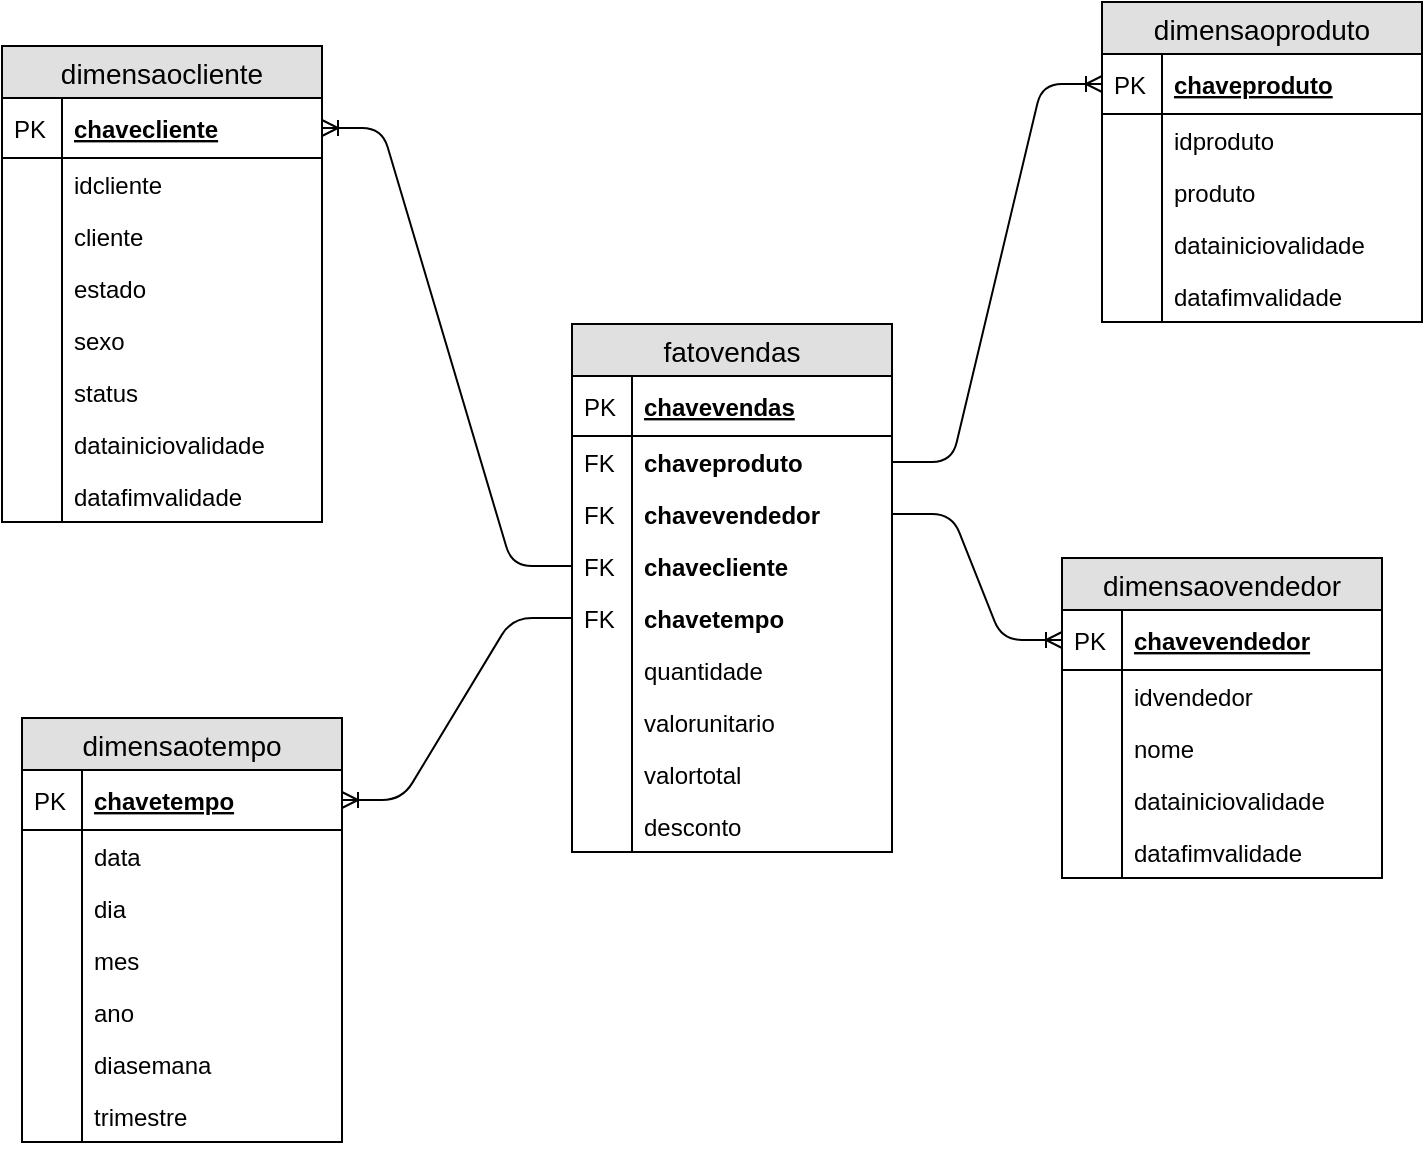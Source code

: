 <mxfile version="10.7.6" type="device"><diagram id="YzLVekOu1oO4a2xoccXa" name="Page-1"><mxGraphModel dx="1394" dy="725" grid="1" gridSize="10" guides="1" tooltips="1" connect="1" arrows="1" fold="1" page="1" pageScale="1" pageWidth="827" pageHeight="1169" math="0" shadow="0"><root><mxCell id="0"/><mxCell id="1" parent="0"/><mxCell id="TrRHW-bTvF0tw7fB3BeK-1" value="dimensaocliente" style="swimlane;fontStyle=0;childLayout=stackLayout;horizontal=1;startSize=26;fillColor=#e0e0e0;horizontalStack=0;resizeParent=1;resizeParentMax=0;resizeLast=0;collapsible=1;marginBottom=0;swimlaneFillColor=#ffffff;align=center;fontSize=14;" vertex="1" parent="1"><mxGeometry x="50" y="112" width="160" height="238" as="geometry"/></mxCell><mxCell id="TrRHW-bTvF0tw7fB3BeK-2" value="chavecliente" style="shape=partialRectangle;top=0;left=0;right=0;bottom=1;align=left;verticalAlign=middle;fillColor=none;spacingLeft=34;spacingRight=4;overflow=hidden;rotatable=0;points=[[0,0.5],[1,0.5]];portConstraint=eastwest;dropTarget=0;fontStyle=5;fontSize=12;" vertex="1" parent="TrRHW-bTvF0tw7fB3BeK-1"><mxGeometry y="26" width="160" height="30" as="geometry"/></mxCell><mxCell id="TrRHW-bTvF0tw7fB3BeK-3" value="PK" style="shape=partialRectangle;top=0;left=0;bottom=0;fillColor=none;align=left;verticalAlign=middle;spacingLeft=4;spacingRight=4;overflow=hidden;rotatable=0;points=[];portConstraint=eastwest;part=1;fontSize=12;" vertex="1" connectable="0" parent="TrRHW-bTvF0tw7fB3BeK-2"><mxGeometry width="30" height="30" as="geometry"/></mxCell><mxCell id="TrRHW-bTvF0tw7fB3BeK-4" value="idcliente" style="shape=partialRectangle;top=0;left=0;right=0;bottom=0;align=left;verticalAlign=top;fillColor=none;spacingLeft=34;spacingRight=4;overflow=hidden;rotatable=0;points=[[0,0.5],[1,0.5]];portConstraint=eastwest;dropTarget=0;fontSize=12;" vertex="1" parent="TrRHW-bTvF0tw7fB3BeK-1"><mxGeometry y="56" width="160" height="26" as="geometry"/></mxCell><mxCell id="TrRHW-bTvF0tw7fB3BeK-5" value="" style="shape=partialRectangle;top=0;left=0;bottom=0;fillColor=none;align=left;verticalAlign=top;spacingLeft=4;spacingRight=4;overflow=hidden;rotatable=0;points=[];portConstraint=eastwest;part=1;fontSize=12;" vertex="1" connectable="0" parent="TrRHW-bTvF0tw7fB3BeK-4"><mxGeometry width="30" height="26" as="geometry"/></mxCell><mxCell id="TrRHW-bTvF0tw7fB3BeK-6" value="cliente" style="shape=partialRectangle;top=0;left=0;right=0;bottom=0;align=left;verticalAlign=top;fillColor=none;spacingLeft=34;spacingRight=4;overflow=hidden;rotatable=0;points=[[0,0.5],[1,0.5]];portConstraint=eastwest;dropTarget=0;fontSize=12;" vertex="1" parent="TrRHW-bTvF0tw7fB3BeK-1"><mxGeometry y="82" width="160" height="26" as="geometry"/></mxCell><mxCell id="TrRHW-bTvF0tw7fB3BeK-7" value="" style="shape=partialRectangle;top=0;left=0;bottom=0;fillColor=none;align=left;verticalAlign=top;spacingLeft=4;spacingRight=4;overflow=hidden;rotatable=0;points=[];portConstraint=eastwest;part=1;fontSize=12;" vertex="1" connectable="0" parent="TrRHW-bTvF0tw7fB3BeK-6"><mxGeometry width="30" height="26" as="geometry"/></mxCell><mxCell id="TrRHW-bTvF0tw7fB3BeK-8" value="estado" style="shape=partialRectangle;top=0;left=0;right=0;bottom=0;align=left;verticalAlign=top;fillColor=none;spacingLeft=34;spacingRight=4;overflow=hidden;rotatable=0;points=[[0,0.5],[1,0.5]];portConstraint=eastwest;dropTarget=0;fontSize=12;" vertex="1" parent="TrRHW-bTvF0tw7fB3BeK-1"><mxGeometry y="108" width="160" height="26" as="geometry"/></mxCell><mxCell id="TrRHW-bTvF0tw7fB3BeK-9" value="" style="shape=partialRectangle;top=0;left=0;bottom=0;fillColor=none;align=left;verticalAlign=top;spacingLeft=4;spacingRight=4;overflow=hidden;rotatable=0;points=[];portConstraint=eastwest;part=1;fontSize=12;" vertex="1" connectable="0" parent="TrRHW-bTvF0tw7fB3BeK-8"><mxGeometry width="30" height="26" as="geometry"/></mxCell><mxCell id="TrRHW-bTvF0tw7fB3BeK-12" value="sexo" style="shape=partialRectangle;top=0;left=0;right=0;bottom=0;align=left;verticalAlign=top;fillColor=none;spacingLeft=34;spacingRight=4;overflow=hidden;rotatable=0;points=[[0,0.5],[1,0.5]];portConstraint=eastwest;dropTarget=0;fontSize=12;" vertex="1" parent="TrRHW-bTvF0tw7fB3BeK-1"><mxGeometry y="134" width="160" height="26" as="geometry"/></mxCell><mxCell id="TrRHW-bTvF0tw7fB3BeK-13" value="" style="shape=partialRectangle;top=0;left=0;bottom=0;fillColor=none;align=left;verticalAlign=top;spacingLeft=4;spacingRight=4;overflow=hidden;rotatable=0;points=[];portConstraint=eastwest;part=1;fontSize=12;" vertex="1" connectable="0" parent="TrRHW-bTvF0tw7fB3BeK-12"><mxGeometry width="30" height="26" as="geometry"/></mxCell><mxCell id="TrRHW-bTvF0tw7fB3BeK-14" value="status" style="shape=partialRectangle;top=0;left=0;right=0;bottom=0;align=left;verticalAlign=top;fillColor=none;spacingLeft=34;spacingRight=4;overflow=hidden;rotatable=0;points=[[0,0.5],[1,0.5]];portConstraint=eastwest;dropTarget=0;fontSize=12;" vertex="1" parent="TrRHW-bTvF0tw7fB3BeK-1"><mxGeometry y="160" width="160" height="26" as="geometry"/></mxCell><mxCell id="TrRHW-bTvF0tw7fB3BeK-15" value="" style="shape=partialRectangle;top=0;left=0;bottom=0;fillColor=none;align=left;verticalAlign=top;spacingLeft=4;spacingRight=4;overflow=hidden;rotatable=0;points=[];portConstraint=eastwest;part=1;fontSize=12;" vertex="1" connectable="0" parent="TrRHW-bTvF0tw7fB3BeK-14"><mxGeometry width="30" height="26" as="geometry"/></mxCell><mxCell id="TrRHW-bTvF0tw7fB3BeK-16" value="datainiciovalidade" style="shape=partialRectangle;top=0;left=0;right=0;bottom=0;align=left;verticalAlign=top;fillColor=none;spacingLeft=34;spacingRight=4;overflow=hidden;rotatable=0;points=[[0,0.5],[1,0.5]];portConstraint=eastwest;dropTarget=0;fontSize=12;" vertex="1" parent="TrRHW-bTvF0tw7fB3BeK-1"><mxGeometry y="186" width="160" height="26" as="geometry"/></mxCell><mxCell id="TrRHW-bTvF0tw7fB3BeK-17" value="" style="shape=partialRectangle;top=0;left=0;bottom=0;fillColor=none;align=left;verticalAlign=top;spacingLeft=4;spacingRight=4;overflow=hidden;rotatable=0;points=[];portConstraint=eastwest;part=1;fontSize=12;" vertex="1" connectable="0" parent="TrRHW-bTvF0tw7fB3BeK-16"><mxGeometry width="30" height="26" as="geometry"/></mxCell><mxCell id="TrRHW-bTvF0tw7fB3BeK-18" value="datafimvalidade" style="shape=partialRectangle;top=0;left=0;right=0;bottom=0;align=left;verticalAlign=top;fillColor=none;spacingLeft=34;spacingRight=4;overflow=hidden;rotatable=0;points=[[0,0.5],[1,0.5]];portConstraint=eastwest;dropTarget=0;fontSize=12;" vertex="1" parent="TrRHW-bTvF0tw7fB3BeK-1"><mxGeometry y="212" width="160" height="26" as="geometry"/></mxCell><mxCell id="TrRHW-bTvF0tw7fB3BeK-19" value="" style="shape=partialRectangle;top=0;left=0;bottom=0;fillColor=none;align=left;verticalAlign=top;spacingLeft=4;spacingRight=4;overflow=hidden;rotatable=0;points=[];portConstraint=eastwest;part=1;fontSize=12;" vertex="1" connectable="0" parent="TrRHW-bTvF0tw7fB3BeK-18"><mxGeometry width="30" height="26" as="geometry"/></mxCell><mxCell id="TrRHW-bTvF0tw7fB3BeK-22" value="dimensaoproduto" style="swimlane;fontStyle=0;childLayout=stackLayout;horizontal=1;startSize=26;fillColor=#e0e0e0;horizontalStack=0;resizeParent=1;resizeParentMax=0;resizeLast=0;collapsible=1;marginBottom=0;swimlaneFillColor=#ffffff;align=center;fontSize=14;" vertex="1" parent="1"><mxGeometry x="600" y="90" width="160" height="160" as="geometry"/></mxCell><mxCell id="TrRHW-bTvF0tw7fB3BeK-23" value="chaveproduto" style="shape=partialRectangle;top=0;left=0;right=0;bottom=1;align=left;verticalAlign=middle;fillColor=none;spacingLeft=34;spacingRight=4;overflow=hidden;rotatable=0;points=[[0,0.5],[1,0.5]];portConstraint=eastwest;dropTarget=0;fontStyle=5;fontSize=12;" vertex="1" parent="TrRHW-bTvF0tw7fB3BeK-22"><mxGeometry y="26" width="160" height="30" as="geometry"/></mxCell><mxCell id="TrRHW-bTvF0tw7fB3BeK-24" value="PK" style="shape=partialRectangle;top=0;left=0;bottom=0;fillColor=none;align=left;verticalAlign=middle;spacingLeft=4;spacingRight=4;overflow=hidden;rotatable=0;points=[];portConstraint=eastwest;part=1;fontSize=12;" vertex="1" connectable="0" parent="TrRHW-bTvF0tw7fB3BeK-23"><mxGeometry width="30" height="30" as="geometry"/></mxCell><mxCell id="TrRHW-bTvF0tw7fB3BeK-25" value="idproduto" style="shape=partialRectangle;top=0;left=0;right=0;bottom=0;align=left;verticalAlign=top;fillColor=none;spacingLeft=34;spacingRight=4;overflow=hidden;rotatable=0;points=[[0,0.5],[1,0.5]];portConstraint=eastwest;dropTarget=0;fontSize=12;" vertex="1" parent="TrRHW-bTvF0tw7fB3BeK-22"><mxGeometry y="56" width="160" height="26" as="geometry"/></mxCell><mxCell id="TrRHW-bTvF0tw7fB3BeK-26" value="" style="shape=partialRectangle;top=0;left=0;bottom=0;fillColor=none;align=left;verticalAlign=top;spacingLeft=4;spacingRight=4;overflow=hidden;rotatable=0;points=[];portConstraint=eastwest;part=1;fontSize=12;" vertex="1" connectable="0" parent="TrRHW-bTvF0tw7fB3BeK-25"><mxGeometry width="30" height="26" as="geometry"/></mxCell><mxCell id="TrRHW-bTvF0tw7fB3BeK-27" value="produto" style="shape=partialRectangle;top=0;left=0;right=0;bottom=0;align=left;verticalAlign=top;fillColor=none;spacingLeft=34;spacingRight=4;overflow=hidden;rotatable=0;points=[[0,0.5],[1,0.5]];portConstraint=eastwest;dropTarget=0;fontSize=12;" vertex="1" parent="TrRHW-bTvF0tw7fB3BeK-22"><mxGeometry y="82" width="160" height="26" as="geometry"/></mxCell><mxCell id="TrRHW-bTvF0tw7fB3BeK-28" value="" style="shape=partialRectangle;top=0;left=0;bottom=0;fillColor=none;align=left;verticalAlign=top;spacingLeft=4;spacingRight=4;overflow=hidden;rotatable=0;points=[];portConstraint=eastwest;part=1;fontSize=12;" vertex="1" connectable="0" parent="TrRHW-bTvF0tw7fB3BeK-27"><mxGeometry width="30" height="26" as="geometry"/></mxCell><mxCell id="TrRHW-bTvF0tw7fB3BeK-29" value="datainiciovalidade" style="shape=partialRectangle;top=0;left=0;right=0;bottom=0;align=left;verticalAlign=top;fillColor=none;spacingLeft=34;spacingRight=4;overflow=hidden;rotatable=0;points=[[0,0.5],[1,0.5]];portConstraint=eastwest;dropTarget=0;fontSize=12;" vertex="1" parent="TrRHW-bTvF0tw7fB3BeK-22"><mxGeometry y="108" width="160" height="26" as="geometry"/></mxCell><mxCell id="TrRHW-bTvF0tw7fB3BeK-30" value="" style="shape=partialRectangle;top=0;left=0;bottom=0;fillColor=none;align=left;verticalAlign=top;spacingLeft=4;spacingRight=4;overflow=hidden;rotatable=0;points=[];portConstraint=eastwest;part=1;fontSize=12;" vertex="1" connectable="0" parent="TrRHW-bTvF0tw7fB3BeK-29"><mxGeometry width="30" height="26" as="geometry"/></mxCell><mxCell id="TrRHW-bTvF0tw7fB3BeK-33" value="datafimvalidade" style="shape=partialRectangle;top=0;left=0;right=0;bottom=0;align=left;verticalAlign=top;fillColor=none;spacingLeft=34;spacingRight=4;overflow=hidden;rotatable=0;points=[[0,0.5],[1,0.5]];portConstraint=eastwest;dropTarget=0;fontSize=12;" vertex="1" parent="TrRHW-bTvF0tw7fB3BeK-22"><mxGeometry y="134" width="160" height="26" as="geometry"/></mxCell><mxCell id="TrRHW-bTvF0tw7fB3BeK-34" value="" style="shape=partialRectangle;top=0;left=0;bottom=0;fillColor=none;align=left;verticalAlign=top;spacingLeft=4;spacingRight=4;overflow=hidden;rotatable=0;points=[];portConstraint=eastwest;part=1;fontSize=12;" vertex="1" connectable="0" parent="TrRHW-bTvF0tw7fB3BeK-33"><mxGeometry width="30" height="26" as="geometry"/></mxCell><mxCell id="TrRHW-bTvF0tw7fB3BeK-35" value="dimensaotempo" style="swimlane;fontStyle=0;childLayout=stackLayout;horizontal=1;startSize=26;fillColor=#e0e0e0;horizontalStack=0;resizeParent=1;resizeParentMax=0;resizeLast=0;collapsible=1;marginBottom=0;swimlaneFillColor=#ffffff;align=center;fontSize=14;" vertex="1" parent="1"><mxGeometry x="60" y="448" width="160" height="212" as="geometry"/></mxCell><mxCell id="TrRHW-bTvF0tw7fB3BeK-36" value="chavetempo" style="shape=partialRectangle;top=0;left=0;right=0;bottom=1;align=left;verticalAlign=middle;fillColor=none;spacingLeft=34;spacingRight=4;overflow=hidden;rotatable=0;points=[[0,0.5],[1,0.5]];portConstraint=eastwest;dropTarget=0;fontStyle=5;fontSize=12;" vertex="1" parent="TrRHW-bTvF0tw7fB3BeK-35"><mxGeometry y="26" width="160" height="30" as="geometry"/></mxCell><mxCell id="TrRHW-bTvF0tw7fB3BeK-37" value="PK" style="shape=partialRectangle;top=0;left=0;bottom=0;fillColor=none;align=left;verticalAlign=middle;spacingLeft=4;spacingRight=4;overflow=hidden;rotatable=0;points=[];portConstraint=eastwest;part=1;fontSize=12;" vertex="1" connectable="0" parent="TrRHW-bTvF0tw7fB3BeK-36"><mxGeometry width="30" height="30" as="geometry"/></mxCell><mxCell id="TrRHW-bTvF0tw7fB3BeK-38" value="data" style="shape=partialRectangle;top=0;left=0;right=0;bottom=0;align=left;verticalAlign=top;fillColor=none;spacingLeft=34;spacingRight=4;overflow=hidden;rotatable=0;points=[[0,0.5],[1,0.5]];portConstraint=eastwest;dropTarget=0;fontSize=12;" vertex="1" parent="TrRHW-bTvF0tw7fB3BeK-35"><mxGeometry y="56" width="160" height="26" as="geometry"/></mxCell><mxCell id="TrRHW-bTvF0tw7fB3BeK-39" value="" style="shape=partialRectangle;top=0;left=0;bottom=0;fillColor=none;align=left;verticalAlign=top;spacingLeft=4;spacingRight=4;overflow=hidden;rotatable=0;points=[];portConstraint=eastwest;part=1;fontSize=12;" vertex="1" connectable="0" parent="TrRHW-bTvF0tw7fB3BeK-38"><mxGeometry width="30" height="26" as="geometry"/></mxCell><mxCell id="TrRHW-bTvF0tw7fB3BeK-40" value="dia" style="shape=partialRectangle;top=0;left=0;right=0;bottom=0;align=left;verticalAlign=top;fillColor=none;spacingLeft=34;spacingRight=4;overflow=hidden;rotatable=0;points=[[0,0.5],[1,0.5]];portConstraint=eastwest;dropTarget=0;fontSize=12;" vertex="1" parent="TrRHW-bTvF0tw7fB3BeK-35"><mxGeometry y="82" width="160" height="26" as="geometry"/></mxCell><mxCell id="TrRHW-bTvF0tw7fB3BeK-41" value="" style="shape=partialRectangle;top=0;left=0;bottom=0;fillColor=none;align=left;verticalAlign=top;spacingLeft=4;spacingRight=4;overflow=hidden;rotatable=0;points=[];portConstraint=eastwest;part=1;fontSize=12;" vertex="1" connectable="0" parent="TrRHW-bTvF0tw7fB3BeK-40"><mxGeometry width="30" height="26" as="geometry"/></mxCell><mxCell id="TrRHW-bTvF0tw7fB3BeK-42" value="mes" style="shape=partialRectangle;top=0;left=0;right=0;bottom=0;align=left;verticalAlign=top;fillColor=none;spacingLeft=34;spacingRight=4;overflow=hidden;rotatable=0;points=[[0,0.5],[1,0.5]];portConstraint=eastwest;dropTarget=0;fontSize=12;" vertex="1" parent="TrRHW-bTvF0tw7fB3BeK-35"><mxGeometry y="108" width="160" height="26" as="geometry"/></mxCell><mxCell id="TrRHW-bTvF0tw7fB3BeK-43" value="" style="shape=partialRectangle;top=0;left=0;bottom=0;fillColor=none;align=left;verticalAlign=top;spacingLeft=4;spacingRight=4;overflow=hidden;rotatable=0;points=[];portConstraint=eastwest;part=1;fontSize=12;" vertex="1" connectable="0" parent="TrRHW-bTvF0tw7fB3BeK-42"><mxGeometry width="30" height="26" as="geometry"/></mxCell><mxCell id="TrRHW-bTvF0tw7fB3BeK-46" value="ano" style="shape=partialRectangle;top=0;left=0;right=0;bottom=0;align=left;verticalAlign=top;fillColor=none;spacingLeft=34;spacingRight=4;overflow=hidden;rotatable=0;points=[[0,0.5],[1,0.5]];portConstraint=eastwest;dropTarget=0;fontSize=12;" vertex="1" parent="TrRHW-bTvF0tw7fB3BeK-35"><mxGeometry y="134" width="160" height="26" as="geometry"/></mxCell><mxCell id="TrRHW-bTvF0tw7fB3BeK-47" value="" style="shape=partialRectangle;top=0;left=0;bottom=0;fillColor=none;align=left;verticalAlign=top;spacingLeft=4;spacingRight=4;overflow=hidden;rotatable=0;points=[];portConstraint=eastwest;part=1;fontSize=12;" vertex="1" connectable="0" parent="TrRHW-bTvF0tw7fB3BeK-46"><mxGeometry width="30" height="26" as="geometry"/></mxCell><mxCell id="TrRHW-bTvF0tw7fB3BeK-48" value="diasemana" style="shape=partialRectangle;top=0;left=0;right=0;bottom=0;align=left;verticalAlign=top;fillColor=none;spacingLeft=34;spacingRight=4;overflow=hidden;rotatable=0;points=[[0,0.5],[1,0.5]];portConstraint=eastwest;dropTarget=0;fontSize=12;" vertex="1" parent="TrRHW-bTvF0tw7fB3BeK-35"><mxGeometry y="160" width="160" height="26" as="geometry"/></mxCell><mxCell id="TrRHW-bTvF0tw7fB3BeK-49" value="" style="shape=partialRectangle;top=0;left=0;bottom=0;fillColor=none;align=left;verticalAlign=top;spacingLeft=4;spacingRight=4;overflow=hidden;rotatable=0;points=[];portConstraint=eastwest;part=1;fontSize=12;" vertex="1" connectable="0" parent="TrRHW-bTvF0tw7fB3BeK-48"><mxGeometry width="30" height="26" as="geometry"/></mxCell><mxCell id="TrRHW-bTvF0tw7fB3BeK-50" value="trimestre" style="shape=partialRectangle;top=0;left=0;right=0;bottom=0;align=left;verticalAlign=top;fillColor=none;spacingLeft=34;spacingRight=4;overflow=hidden;rotatable=0;points=[[0,0.5],[1,0.5]];portConstraint=eastwest;dropTarget=0;fontSize=12;" vertex="1" parent="TrRHW-bTvF0tw7fB3BeK-35"><mxGeometry y="186" width="160" height="26" as="geometry"/></mxCell><mxCell id="TrRHW-bTvF0tw7fB3BeK-51" value="" style="shape=partialRectangle;top=0;left=0;bottom=0;fillColor=none;align=left;verticalAlign=top;spacingLeft=4;spacingRight=4;overflow=hidden;rotatable=0;points=[];portConstraint=eastwest;part=1;fontSize=12;" vertex="1" connectable="0" parent="TrRHW-bTvF0tw7fB3BeK-50"><mxGeometry width="30" height="26" as="geometry"/></mxCell><mxCell id="TrRHW-bTvF0tw7fB3BeK-52" value="dimensaovendedor" style="swimlane;fontStyle=0;childLayout=stackLayout;horizontal=1;startSize=26;fillColor=#e0e0e0;horizontalStack=0;resizeParent=1;resizeParentMax=0;resizeLast=0;collapsible=1;marginBottom=0;swimlaneFillColor=#ffffff;align=center;fontSize=14;" vertex="1" parent="1"><mxGeometry x="580" y="368" width="160" height="160" as="geometry"/></mxCell><mxCell id="TrRHW-bTvF0tw7fB3BeK-53" value="chavevendedor" style="shape=partialRectangle;top=0;left=0;right=0;bottom=1;align=left;verticalAlign=middle;fillColor=none;spacingLeft=34;spacingRight=4;overflow=hidden;rotatable=0;points=[[0,0.5],[1,0.5]];portConstraint=eastwest;dropTarget=0;fontStyle=5;fontSize=12;" vertex="1" parent="TrRHW-bTvF0tw7fB3BeK-52"><mxGeometry y="26" width="160" height="30" as="geometry"/></mxCell><mxCell id="TrRHW-bTvF0tw7fB3BeK-54" value="PK" style="shape=partialRectangle;top=0;left=0;bottom=0;fillColor=none;align=left;verticalAlign=middle;spacingLeft=4;spacingRight=4;overflow=hidden;rotatable=0;points=[];portConstraint=eastwest;part=1;fontSize=12;" vertex="1" connectable="0" parent="TrRHW-bTvF0tw7fB3BeK-53"><mxGeometry width="30" height="30" as="geometry"/></mxCell><mxCell id="TrRHW-bTvF0tw7fB3BeK-55" value="idvendedor" style="shape=partialRectangle;top=0;left=0;right=0;bottom=0;align=left;verticalAlign=top;fillColor=none;spacingLeft=34;spacingRight=4;overflow=hidden;rotatable=0;points=[[0,0.5],[1,0.5]];portConstraint=eastwest;dropTarget=0;fontSize=12;" vertex="1" parent="TrRHW-bTvF0tw7fB3BeK-52"><mxGeometry y="56" width="160" height="26" as="geometry"/></mxCell><mxCell id="TrRHW-bTvF0tw7fB3BeK-56" value="" style="shape=partialRectangle;top=0;left=0;bottom=0;fillColor=none;align=left;verticalAlign=top;spacingLeft=4;spacingRight=4;overflow=hidden;rotatable=0;points=[];portConstraint=eastwest;part=1;fontSize=12;" vertex="1" connectable="0" parent="TrRHW-bTvF0tw7fB3BeK-55"><mxGeometry width="30" height="26" as="geometry"/></mxCell><mxCell id="TrRHW-bTvF0tw7fB3BeK-57" value="nome" style="shape=partialRectangle;top=0;left=0;right=0;bottom=0;align=left;verticalAlign=top;fillColor=none;spacingLeft=34;spacingRight=4;overflow=hidden;rotatable=0;points=[[0,0.5],[1,0.5]];portConstraint=eastwest;dropTarget=0;fontSize=12;" vertex="1" parent="TrRHW-bTvF0tw7fB3BeK-52"><mxGeometry y="82" width="160" height="26" as="geometry"/></mxCell><mxCell id="TrRHW-bTvF0tw7fB3BeK-58" value="" style="shape=partialRectangle;top=0;left=0;bottom=0;fillColor=none;align=left;verticalAlign=top;spacingLeft=4;spacingRight=4;overflow=hidden;rotatable=0;points=[];portConstraint=eastwest;part=1;fontSize=12;" vertex="1" connectable="0" parent="TrRHW-bTvF0tw7fB3BeK-57"><mxGeometry width="30" height="26" as="geometry"/></mxCell><mxCell id="TrRHW-bTvF0tw7fB3BeK-59" value="datainiciovalidade" style="shape=partialRectangle;top=0;left=0;right=0;bottom=0;align=left;verticalAlign=top;fillColor=none;spacingLeft=34;spacingRight=4;overflow=hidden;rotatable=0;points=[[0,0.5],[1,0.5]];portConstraint=eastwest;dropTarget=0;fontSize=12;" vertex="1" parent="TrRHW-bTvF0tw7fB3BeK-52"><mxGeometry y="108" width="160" height="26" as="geometry"/></mxCell><mxCell id="TrRHW-bTvF0tw7fB3BeK-60" value="" style="shape=partialRectangle;top=0;left=0;bottom=0;fillColor=none;align=left;verticalAlign=top;spacingLeft=4;spacingRight=4;overflow=hidden;rotatable=0;points=[];portConstraint=eastwest;part=1;fontSize=12;" vertex="1" connectable="0" parent="TrRHW-bTvF0tw7fB3BeK-59"><mxGeometry width="30" height="26" as="geometry"/></mxCell><mxCell id="TrRHW-bTvF0tw7fB3BeK-63" value="datafimvalidade" style="shape=partialRectangle;top=0;left=0;right=0;bottom=0;align=left;verticalAlign=top;fillColor=none;spacingLeft=34;spacingRight=4;overflow=hidden;rotatable=0;points=[[0,0.5],[1,0.5]];portConstraint=eastwest;dropTarget=0;fontSize=12;" vertex="1" parent="TrRHW-bTvF0tw7fB3BeK-52"><mxGeometry y="134" width="160" height="26" as="geometry"/></mxCell><mxCell id="TrRHW-bTvF0tw7fB3BeK-64" value="" style="shape=partialRectangle;top=0;left=0;bottom=0;fillColor=none;align=left;verticalAlign=top;spacingLeft=4;spacingRight=4;overflow=hidden;rotatable=0;points=[];portConstraint=eastwest;part=1;fontSize=12;" vertex="1" connectable="0" parent="TrRHW-bTvF0tw7fB3BeK-63"><mxGeometry width="30" height="26" as="geometry"/></mxCell><mxCell id="TrRHW-bTvF0tw7fB3BeK-65" value="fatovendas" style="swimlane;fontStyle=0;childLayout=stackLayout;horizontal=1;startSize=26;fillColor=#e0e0e0;horizontalStack=0;resizeParent=1;resizeParentMax=0;resizeLast=0;collapsible=1;marginBottom=0;swimlaneFillColor=#ffffff;align=center;fontSize=14;" vertex="1" parent="1"><mxGeometry x="335" y="251" width="160" height="264" as="geometry"/></mxCell><mxCell id="TrRHW-bTvF0tw7fB3BeK-66" value="chavevendas" style="shape=partialRectangle;top=0;left=0;right=0;bottom=1;align=left;verticalAlign=middle;fillColor=none;spacingLeft=34;spacingRight=4;overflow=hidden;rotatable=0;points=[[0,0.5],[1,0.5]];portConstraint=eastwest;dropTarget=0;fontStyle=5;fontSize=12;" vertex="1" parent="TrRHW-bTvF0tw7fB3BeK-65"><mxGeometry y="26" width="160" height="30" as="geometry"/></mxCell><mxCell id="TrRHW-bTvF0tw7fB3BeK-67" value="PK" style="shape=partialRectangle;top=0;left=0;bottom=0;fillColor=none;align=left;verticalAlign=middle;spacingLeft=4;spacingRight=4;overflow=hidden;rotatable=0;points=[];portConstraint=eastwest;part=1;fontSize=12;" vertex="1" connectable="0" parent="TrRHW-bTvF0tw7fB3BeK-66"><mxGeometry width="30" height="30" as="geometry"/></mxCell><mxCell id="TrRHW-bTvF0tw7fB3BeK-72" value="chaveproduto" style="shape=partialRectangle;top=0;left=0;right=0;bottom=0;align=left;verticalAlign=top;fillColor=none;spacingLeft=34;spacingRight=4;overflow=hidden;rotatable=0;points=[[0,0.5],[1,0.5]];portConstraint=eastwest;dropTarget=0;fontSize=12;fontStyle=1" vertex="1" parent="TrRHW-bTvF0tw7fB3BeK-65"><mxGeometry y="56" width="160" height="26" as="geometry"/></mxCell><mxCell id="TrRHW-bTvF0tw7fB3BeK-73" value="FK" style="shape=partialRectangle;top=0;left=0;bottom=0;fillColor=none;align=left;verticalAlign=top;spacingLeft=4;spacingRight=4;overflow=hidden;rotatable=0;points=[];portConstraint=eastwest;part=1;fontSize=12;" vertex="1" connectable="0" parent="TrRHW-bTvF0tw7fB3BeK-72"><mxGeometry width="30" height="26" as="geometry"/></mxCell><mxCell id="TrRHW-bTvF0tw7fB3BeK-68" value="chavevendedor" style="shape=partialRectangle;top=0;left=0;right=0;bottom=0;align=left;verticalAlign=top;fillColor=none;spacingLeft=34;spacingRight=4;overflow=hidden;rotatable=0;points=[[0,0.5],[1,0.5]];portConstraint=eastwest;dropTarget=0;fontSize=12;fontStyle=1" vertex="1" parent="TrRHW-bTvF0tw7fB3BeK-65"><mxGeometry y="82" width="160" height="26" as="geometry"/></mxCell><mxCell id="TrRHW-bTvF0tw7fB3BeK-69" value="FK" style="shape=partialRectangle;top=0;left=0;bottom=0;fillColor=none;align=left;verticalAlign=top;spacingLeft=4;spacingRight=4;overflow=hidden;rotatable=0;points=[];portConstraint=eastwest;part=1;fontSize=12;" vertex="1" connectable="0" parent="TrRHW-bTvF0tw7fB3BeK-68"><mxGeometry width="30" height="26" as="geometry"/></mxCell><mxCell id="TrRHW-bTvF0tw7fB3BeK-70" value="chavecliente" style="shape=partialRectangle;top=0;left=0;right=0;bottom=0;align=left;verticalAlign=top;fillColor=none;spacingLeft=34;spacingRight=4;overflow=hidden;rotatable=0;points=[[0,0.5],[1,0.5]];portConstraint=eastwest;dropTarget=0;fontSize=12;fontStyle=1" vertex="1" parent="TrRHW-bTvF0tw7fB3BeK-65"><mxGeometry y="108" width="160" height="26" as="geometry"/></mxCell><mxCell id="TrRHW-bTvF0tw7fB3BeK-71" value="FK" style="shape=partialRectangle;top=0;left=0;bottom=0;fillColor=none;align=left;verticalAlign=top;spacingLeft=4;spacingRight=4;overflow=hidden;rotatable=0;points=[];portConstraint=eastwest;part=1;fontSize=12;" vertex="1" connectable="0" parent="TrRHW-bTvF0tw7fB3BeK-70"><mxGeometry width="30" height="26" as="geometry"/></mxCell><mxCell id="TrRHW-bTvF0tw7fB3BeK-76" value="chavetempo" style="shape=partialRectangle;top=0;left=0;right=0;bottom=0;align=left;verticalAlign=top;fillColor=none;spacingLeft=34;spacingRight=4;overflow=hidden;rotatable=0;points=[[0,0.5],[1,0.5]];portConstraint=eastwest;dropTarget=0;fontSize=12;fontStyle=1" vertex="1" parent="TrRHW-bTvF0tw7fB3BeK-65"><mxGeometry y="134" width="160" height="26" as="geometry"/></mxCell><mxCell id="TrRHW-bTvF0tw7fB3BeK-77" value="FK" style="shape=partialRectangle;top=0;left=0;bottom=0;fillColor=none;align=left;verticalAlign=top;spacingLeft=4;spacingRight=4;overflow=hidden;rotatable=0;points=[];portConstraint=eastwest;part=1;fontSize=12;" vertex="1" connectable="0" parent="TrRHW-bTvF0tw7fB3BeK-76"><mxGeometry width="30" height="26" as="geometry"/></mxCell><mxCell id="TrRHW-bTvF0tw7fB3BeK-78" value="quantidade" style="shape=partialRectangle;top=0;left=0;right=0;bottom=0;align=left;verticalAlign=top;fillColor=none;spacingLeft=34;spacingRight=4;overflow=hidden;rotatable=0;points=[[0,0.5],[1,0.5]];portConstraint=eastwest;dropTarget=0;fontSize=12;" vertex="1" parent="TrRHW-bTvF0tw7fB3BeK-65"><mxGeometry y="160" width="160" height="26" as="geometry"/></mxCell><mxCell id="TrRHW-bTvF0tw7fB3BeK-79" value="" style="shape=partialRectangle;top=0;left=0;bottom=0;fillColor=none;align=left;verticalAlign=top;spacingLeft=4;spacingRight=4;overflow=hidden;rotatable=0;points=[];portConstraint=eastwest;part=1;fontSize=12;" vertex="1" connectable="0" parent="TrRHW-bTvF0tw7fB3BeK-78"><mxGeometry width="30" height="26" as="geometry"/></mxCell><mxCell id="TrRHW-bTvF0tw7fB3BeK-80" value="valorunitario" style="shape=partialRectangle;top=0;left=0;right=0;bottom=0;align=left;verticalAlign=top;fillColor=none;spacingLeft=34;spacingRight=4;overflow=hidden;rotatable=0;points=[[0,0.5],[1,0.5]];portConstraint=eastwest;dropTarget=0;fontSize=12;" vertex="1" parent="TrRHW-bTvF0tw7fB3BeK-65"><mxGeometry y="186" width="160" height="26" as="geometry"/></mxCell><mxCell id="TrRHW-bTvF0tw7fB3BeK-81" value="" style="shape=partialRectangle;top=0;left=0;bottom=0;fillColor=none;align=left;verticalAlign=top;spacingLeft=4;spacingRight=4;overflow=hidden;rotatable=0;points=[];portConstraint=eastwest;part=1;fontSize=12;" vertex="1" connectable="0" parent="TrRHW-bTvF0tw7fB3BeK-80"><mxGeometry width="30" height="26" as="geometry"/></mxCell><mxCell id="TrRHW-bTvF0tw7fB3BeK-82" value="valortotal" style="shape=partialRectangle;top=0;left=0;right=0;bottom=0;align=left;verticalAlign=top;fillColor=none;spacingLeft=34;spacingRight=4;overflow=hidden;rotatable=0;points=[[0,0.5],[1,0.5]];portConstraint=eastwest;dropTarget=0;fontSize=12;" vertex="1" parent="TrRHW-bTvF0tw7fB3BeK-65"><mxGeometry y="212" width="160" height="26" as="geometry"/></mxCell><mxCell id="TrRHW-bTvF0tw7fB3BeK-83" value="" style="shape=partialRectangle;top=0;left=0;bottom=0;fillColor=none;align=left;verticalAlign=top;spacingLeft=4;spacingRight=4;overflow=hidden;rotatable=0;points=[];portConstraint=eastwest;part=1;fontSize=12;" vertex="1" connectable="0" parent="TrRHW-bTvF0tw7fB3BeK-82"><mxGeometry width="30" height="26" as="geometry"/></mxCell><mxCell id="TrRHW-bTvF0tw7fB3BeK-84" value="desconto" style="shape=partialRectangle;top=0;left=0;right=0;bottom=0;align=left;verticalAlign=top;fillColor=none;spacingLeft=34;spacingRight=4;overflow=hidden;rotatable=0;points=[[0,0.5],[1,0.5]];portConstraint=eastwest;dropTarget=0;fontSize=12;" vertex="1" parent="TrRHW-bTvF0tw7fB3BeK-65"><mxGeometry y="238" width="160" height="26" as="geometry"/></mxCell><mxCell id="TrRHW-bTvF0tw7fB3BeK-85" value="" style="shape=partialRectangle;top=0;left=0;bottom=0;fillColor=none;align=left;verticalAlign=top;spacingLeft=4;spacingRight=4;overflow=hidden;rotatable=0;points=[];portConstraint=eastwest;part=1;fontSize=12;" vertex="1" connectable="0" parent="TrRHW-bTvF0tw7fB3BeK-84"><mxGeometry width="30" height="26" as="geometry"/></mxCell><mxCell id="TrRHW-bTvF0tw7fB3BeK-86" value="" style="edgeStyle=entityRelationEdgeStyle;fontSize=12;html=1;endArrow=ERoneToMany;exitX=1;exitY=0.5;exitDx=0;exitDy=0;" edge="1" parent="1" source="TrRHW-bTvF0tw7fB3BeK-68" target="TrRHW-bTvF0tw7fB3BeK-53"><mxGeometry width="100" height="100" relative="1" as="geometry"><mxPoint x="630" y="720" as="sourcePoint"/><mxPoint x="730" y="620" as="targetPoint"/></mxGeometry></mxCell><mxCell id="TrRHW-bTvF0tw7fB3BeK-87" value="" style="edgeStyle=entityRelationEdgeStyle;fontSize=12;html=1;endArrow=ERoneToMany;" edge="1" parent="1" source="TrRHW-bTvF0tw7fB3BeK-70" target="TrRHW-bTvF0tw7fB3BeK-2"><mxGeometry width="100" height="100" relative="1" as="geometry"><mxPoint x="270" y="360" as="sourcePoint"/><mxPoint x="590" y="640" as="targetPoint"/></mxGeometry></mxCell><mxCell id="TrRHW-bTvF0tw7fB3BeK-88" value="" style="edgeStyle=entityRelationEdgeStyle;fontSize=12;html=1;endArrow=ERoneToMany;" edge="1" parent="1" source="TrRHW-bTvF0tw7fB3BeK-76" target="TrRHW-bTvF0tw7fB3BeK-36"><mxGeometry width="100" height="100" relative="1" as="geometry"><mxPoint x="190" y="380" as="sourcePoint"/><mxPoint x="490" y="650" as="targetPoint"/></mxGeometry></mxCell><mxCell id="TrRHW-bTvF0tw7fB3BeK-89" value="" style="edgeStyle=entityRelationEdgeStyle;fontSize=12;html=1;endArrow=ERoneToMany;entryX=0;entryY=0.5;entryDx=0;entryDy=0;" edge="1" parent="1" source="TrRHW-bTvF0tw7fB3BeK-72" target="TrRHW-bTvF0tw7fB3BeK-23"><mxGeometry width="100" height="100" relative="1" as="geometry"><mxPoint x="280" y="760" as="sourcePoint"/><mxPoint x="380" y="660" as="targetPoint"/></mxGeometry></mxCell></root></mxGraphModel></diagram></mxfile>